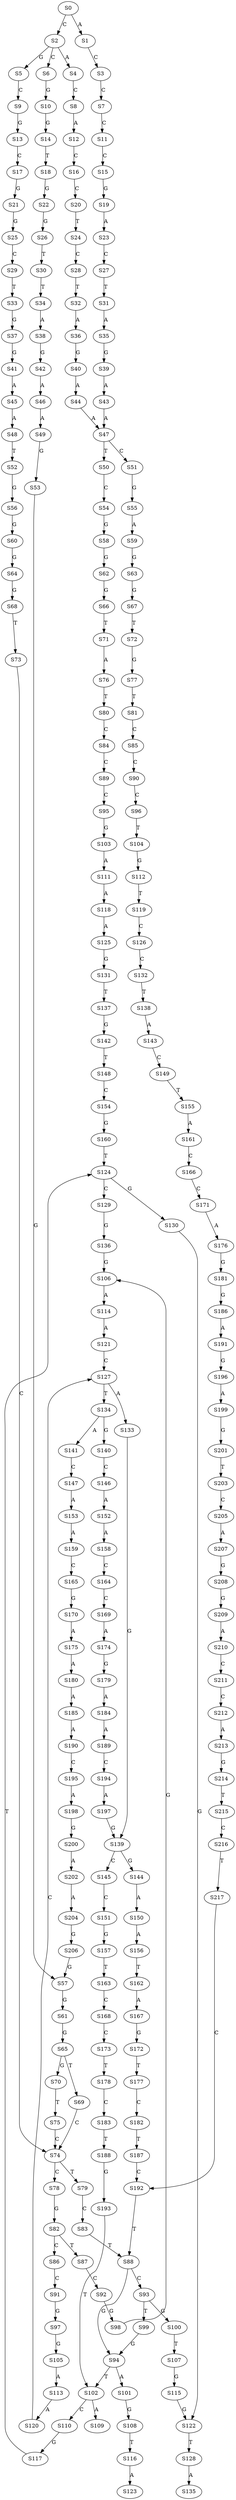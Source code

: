 strict digraph  {
	S0 -> S1 [ label = A ];
	S0 -> S2 [ label = C ];
	S1 -> S3 [ label = C ];
	S2 -> S4 [ label = A ];
	S2 -> S5 [ label = G ];
	S2 -> S6 [ label = C ];
	S3 -> S7 [ label = C ];
	S4 -> S8 [ label = C ];
	S5 -> S9 [ label = C ];
	S6 -> S10 [ label = G ];
	S7 -> S11 [ label = C ];
	S8 -> S12 [ label = A ];
	S9 -> S13 [ label = G ];
	S10 -> S14 [ label = G ];
	S11 -> S15 [ label = C ];
	S12 -> S16 [ label = C ];
	S13 -> S17 [ label = C ];
	S14 -> S18 [ label = T ];
	S15 -> S19 [ label = G ];
	S16 -> S20 [ label = C ];
	S17 -> S21 [ label = G ];
	S18 -> S22 [ label = G ];
	S19 -> S23 [ label = A ];
	S20 -> S24 [ label = T ];
	S21 -> S25 [ label = G ];
	S22 -> S26 [ label = G ];
	S23 -> S27 [ label = C ];
	S24 -> S28 [ label = C ];
	S25 -> S29 [ label = C ];
	S26 -> S30 [ label = T ];
	S27 -> S31 [ label = T ];
	S28 -> S32 [ label = T ];
	S29 -> S33 [ label = T ];
	S30 -> S34 [ label = T ];
	S31 -> S35 [ label = A ];
	S32 -> S36 [ label = A ];
	S33 -> S37 [ label = G ];
	S34 -> S38 [ label = A ];
	S35 -> S39 [ label = G ];
	S36 -> S40 [ label = G ];
	S37 -> S41 [ label = G ];
	S38 -> S42 [ label = G ];
	S39 -> S43 [ label = A ];
	S40 -> S44 [ label = A ];
	S41 -> S45 [ label = A ];
	S42 -> S46 [ label = A ];
	S43 -> S47 [ label = A ];
	S44 -> S47 [ label = A ];
	S45 -> S48 [ label = A ];
	S46 -> S49 [ label = A ];
	S47 -> S50 [ label = T ];
	S47 -> S51 [ label = C ];
	S48 -> S52 [ label = T ];
	S49 -> S53 [ label = G ];
	S50 -> S54 [ label = C ];
	S51 -> S55 [ label = G ];
	S52 -> S56 [ label = G ];
	S53 -> S57 [ label = G ];
	S54 -> S58 [ label = G ];
	S55 -> S59 [ label = A ];
	S56 -> S60 [ label = G ];
	S57 -> S61 [ label = G ];
	S58 -> S62 [ label = G ];
	S59 -> S63 [ label = G ];
	S60 -> S64 [ label = G ];
	S61 -> S65 [ label = G ];
	S62 -> S66 [ label = G ];
	S63 -> S67 [ label = G ];
	S64 -> S68 [ label = G ];
	S65 -> S69 [ label = T ];
	S65 -> S70 [ label = G ];
	S66 -> S71 [ label = T ];
	S67 -> S72 [ label = T ];
	S68 -> S73 [ label = T ];
	S69 -> S74 [ label = C ];
	S70 -> S75 [ label = T ];
	S71 -> S76 [ label = A ];
	S72 -> S77 [ label = G ];
	S73 -> S74 [ label = C ];
	S74 -> S78 [ label = C ];
	S74 -> S79 [ label = T ];
	S75 -> S74 [ label = C ];
	S76 -> S80 [ label = T ];
	S77 -> S81 [ label = T ];
	S78 -> S82 [ label = G ];
	S79 -> S83 [ label = C ];
	S80 -> S84 [ label = C ];
	S81 -> S85 [ label = C ];
	S82 -> S86 [ label = C ];
	S82 -> S87 [ label = T ];
	S83 -> S88 [ label = T ];
	S84 -> S89 [ label = C ];
	S85 -> S90 [ label = C ];
	S86 -> S91 [ label = C ];
	S87 -> S92 [ label = C ];
	S88 -> S93 [ label = C ];
	S88 -> S94 [ label = G ];
	S89 -> S95 [ label = C ];
	S90 -> S96 [ label = C ];
	S91 -> S97 [ label = G ];
	S92 -> S98 [ label = G ];
	S93 -> S99 [ label = T ];
	S93 -> S100 [ label = G ];
	S94 -> S101 [ label = A ];
	S94 -> S102 [ label = T ];
	S95 -> S103 [ label = G ];
	S96 -> S104 [ label = T ];
	S97 -> S105 [ label = G ];
	S98 -> S106 [ label = G ];
	S99 -> S94 [ label = G ];
	S100 -> S107 [ label = T ];
	S101 -> S108 [ label = G ];
	S102 -> S109 [ label = A ];
	S102 -> S110 [ label = C ];
	S103 -> S111 [ label = A ];
	S104 -> S112 [ label = G ];
	S105 -> S113 [ label = A ];
	S106 -> S114 [ label = A ];
	S107 -> S115 [ label = G ];
	S108 -> S116 [ label = T ];
	S110 -> S117 [ label = G ];
	S111 -> S118 [ label = A ];
	S112 -> S119 [ label = T ];
	S113 -> S120 [ label = A ];
	S114 -> S121 [ label = A ];
	S115 -> S122 [ label = G ];
	S116 -> S123 [ label = A ];
	S117 -> S124 [ label = T ];
	S118 -> S125 [ label = A ];
	S119 -> S126 [ label = C ];
	S120 -> S127 [ label = C ];
	S121 -> S127 [ label = C ];
	S122 -> S128 [ label = T ];
	S124 -> S129 [ label = C ];
	S124 -> S130 [ label = G ];
	S125 -> S131 [ label = G ];
	S126 -> S132 [ label = C ];
	S127 -> S133 [ label = A ];
	S127 -> S134 [ label = T ];
	S128 -> S135 [ label = A ];
	S129 -> S136 [ label = G ];
	S130 -> S122 [ label = G ];
	S131 -> S137 [ label = T ];
	S132 -> S138 [ label = T ];
	S133 -> S139 [ label = G ];
	S134 -> S140 [ label = G ];
	S134 -> S141 [ label = A ];
	S136 -> S106 [ label = G ];
	S137 -> S142 [ label = G ];
	S138 -> S143 [ label = A ];
	S139 -> S144 [ label = G ];
	S139 -> S145 [ label = C ];
	S140 -> S146 [ label = C ];
	S141 -> S147 [ label = C ];
	S142 -> S148 [ label = T ];
	S143 -> S149 [ label = C ];
	S144 -> S150 [ label = A ];
	S145 -> S151 [ label = C ];
	S146 -> S152 [ label = A ];
	S147 -> S153 [ label = A ];
	S148 -> S154 [ label = C ];
	S149 -> S155 [ label = T ];
	S150 -> S156 [ label = A ];
	S151 -> S157 [ label = G ];
	S152 -> S158 [ label = A ];
	S153 -> S159 [ label = A ];
	S154 -> S160 [ label = G ];
	S155 -> S161 [ label = A ];
	S156 -> S162 [ label = T ];
	S157 -> S163 [ label = T ];
	S158 -> S164 [ label = C ];
	S159 -> S165 [ label = C ];
	S160 -> S124 [ label = T ];
	S161 -> S166 [ label = C ];
	S162 -> S167 [ label = A ];
	S163 -> S168 [ label = C ];
	S164 -> S169 [ label = C ];
	S165 -> S170 [ label = G ];
	S166 -> S171 [ label = C ];
	S167 -> S172 [ label = G ];
	S168 -> S173 [ label = C ];
	S169 -> S174 [ label = A ];
	S170 -> S175 [ label = A ];
	S171 -> S176 [ label = A ];
	S172 -> S177 [ label = T ];
	S173 -> S178 [ label = T ];
	S174 -> S179 [ label = G ];
	S175 -> S180 [ label = A ];
	S176 -> S181 [ label = G ];
	S177 -> S182 [ label = C ];
	S178 -> S183 [ label = C ];
	S179 -> S184 [ label = A ];
	S180 -> S185 [ label = A ];
	S181 -> S186 [ label = G ];
	S182 -> S187 [ label = T ];
	S183 -> S188 [ label = T ];
	S184 -> S189 [ label = A ];
	S185 -> S190 [ label = A ];
	S186 -> S191 [ label = A ];
	S187 -> S192 [ label = C ];
	S188 -> S193 [ label = G ];
	S189 -> S194 [ label = C ];
	S190 -> S195 [ label = C ];
	S191 -> S196 [ label = G ];
	S192 -> S88 [ label = T ];
	S193 -> S102 [ label = T ];
	S194 -> S197 [ label = A ];
	S195 -> S198 [ label = A ];
	S196 -> S199 [ label = A ];
	S197 -> S139 [ label = G ];
	S198 -> S200 [ label = G ];
	S199 -> S201 [ label = G ];
	S200 -> S202 [ label = A ];
	S201 -> S203 [ label = T ];
	S202 -> S204 [ label = A ];
	S203 -> S205 [ label = C ];
	S204 -> S206 [ label = G ];
	S205 -> S207 [ label = A ];
	S206 -> S57 [ label = G ];
	S207 -> S208 [ label = G ];
	S208 -> S209 [ label = G ];
	S209 -> S210 [ label = A ];
	S210 -> S211 [ label = C ];
	S211 -> S212 [ label = C ];
	S212 -> S213 [ label = A ];
	S213 -> S214 [ label = G ];
	S214 -> S215 [ label = T ];
	S215 -> S216 [ label = C ];
	S216 -> S217 [ label = T ];
	S217 -> S192 [ label = C ];
}
